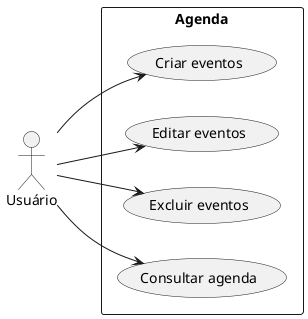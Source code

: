 @startuml agenda
left to right direction

actor "Usuário" as user 

rectangle Agenda {
  usecase "Criar eventos" as criar
  usecase "Editar eventos" as editar
  usecase "Excluir eventos" as excluir 
  usecase "Consultar agenda" as ca
}

user --> criar
user --> editar
user --> excluir
user --> ca
@enduml